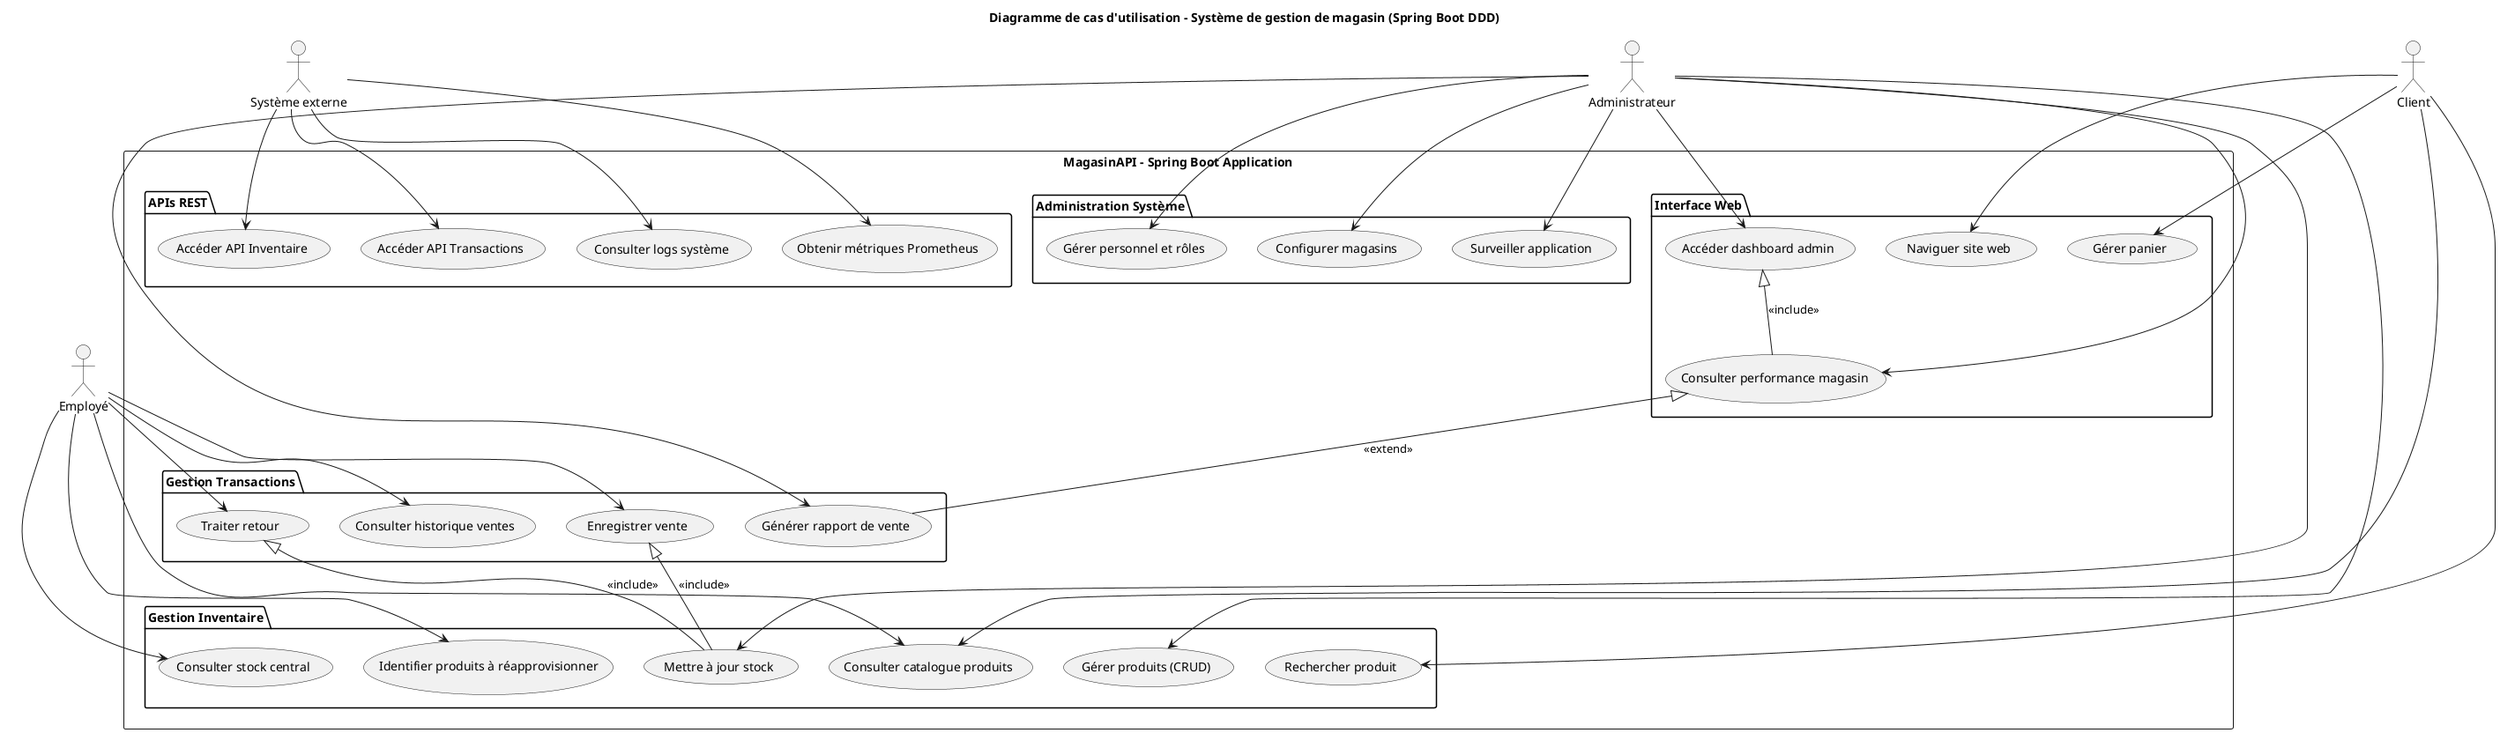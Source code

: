 @startuml
title Diagramme de cas d'utilisation – Système de gestion de magasin (Spring Boot DDD)

' === Acteurs ===
actor "Client" as Client
actor "Employé" as Employee
actor "Administrateur" as Admin
actor "Système externe" as ExtSystem

' === Package principal ===
rectangle "MagasinAPI - Spring Boot Application" {

  ' === Gestion des produits et inventaire ===
  package "Gestion Inventaire" {
    usecase "Consulter catalogue produits" as UC_VIEW_PRODUCTS
    usecase "Rechercher produit" as UC_SEARCH_PRODUCT
    usecase "Consulter stock central" as UC_VIEW_STOCK
    usecase "Mettre à jour stock" as UC_UPDATE_STOCK
    usecase "Gérer produits (CRUD)" as UC_MANAGE_PRODUCTS
    usecase "Identifier produits à réapprovisionner" as UC_RESTOCK_ALERT
  }

  ' === Gestion des transactions ===
  package "Gestion Transactions" {
    usecase "Enregistrer vente" as UC_RECORD_SALE
    usecase "Traiter retour" as UC_PROCESS_RETURN
    usecase "Consulter historique ventes" as UC_VIEW_SALES_HISTORY
    usecase "Générer rapport de vente" as UC_GENERATE_REPORT
  }

  ' === Interface utilisateur ===
  package "Interface Web" {
    usecase "Naviguer site web" as UC_BROWSE_WEB
    usecase "Gérer panier" as UC_MANAGE_CART
    usecase "Accéder dashboard admin" as UC_ADMIN_DASHBOARD
    usecase "Consulter performance magasin" as UC_VIEW_PERFORMANCE
  }

  ' === APIs et intégration ===
  package "APIs REST" {
    usecase "Accéder API Inventaire" as UC_API_INVENTORY
    usecase "Accéder API Transactions" as UC_API_TRANSACTIONS
    usecase "Consulter logs système" as UC_API_LOGS
    usecase "Obtenir métriques Prometheus" as UC_API_METRICS
  }

  ' === Gestion du système ===
  package "Administration Système" {
    usecase "Gérer personnel et rôles" as UC_MANAGE_PERSONNEL
    usecase "Configurer magasins" as UC_MANAGE_STORES
    usecase "Surveiller application" as UC_MONITOR_APP
  }
}

' === Relations Client ===
Client --> UC_VIEW_PRODUCTS
Client --> UC_SEARCH_PRODUCT
Client --> UC_BROWSE_WEB
Client --> UC_MANAGE_CART

' === Relations Employé ===
Employee --> UC_VIEW_PRODUCTS
Employee --> UC_VIEW_STOCK
Employee --> UC_RECORD_SALE
Employee --> UC_PROCESS_RETURN
Employee --> UC_VIEW_SALES_HISTORY
Employee --> UC_RESTOCK_ALERT

' === Relations Administrateur ===
Admin --> UC_MANAGE_PRODUCTS
Admin --> UC_UPDATE_STOCK
Admin --> UC_ADMIN_DASHBOARD
Admin --> UC_VIEW_PERFORMANCE
Admin --> UC_GENERATE_REPORT
Admin --> UC_MANAGE_PERSONNEL
Admin --> UC_MANAGE_STORES
Admin --> UC_MONITOR_APP

' === Relations Système externe ===
ExtSystem --> UC_API_INVENTORY
ExtSystem --> UC_API_TRANSACTIONS
ExtSystem --> UC_API_LOGS
ExtSystem --> UC_API_METRICS

' === Extensions et inclusions ===
UC_RECORD_SALE <|-- UC_UPDATE_STOCK : <<include>>
UC_PROCESS_RETURN <|-- UC_UPDATE_STOCK : <<include>>
UC_ADMIN_DASHBOARD <|-- UC_VIEW_PERFORMANCE : <<include>>
UC_VIEW_PERFORMANCE <|-- UC_GENERATE_REPORT : <<extend>>

@enduml
